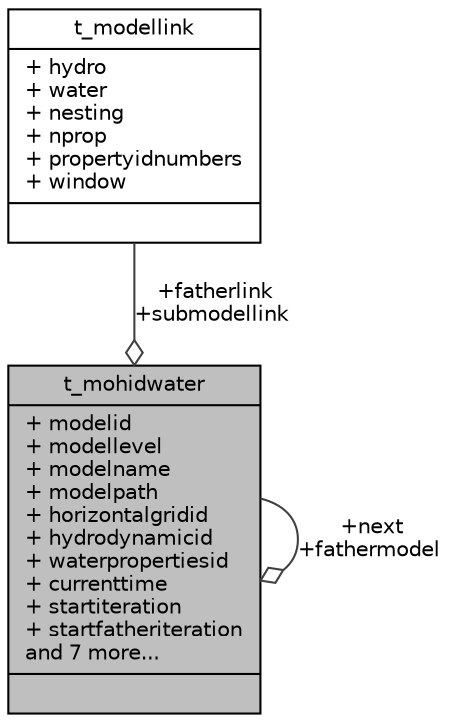 digraph "t_mohidwater"
{
 // LATEX_PDF_SIZE
  edge [fontname="Helvetica",fontsize="10",labelfontname="Helvetica",labelfontsize="10"];
  node [fontname="Helvetica",fontsize="10",shape=record];
  Node1 [label="{t_mohidwater\n|+ modelid\l+ modellevel\l+ modelname\l+ modelpath\l+ horizontalgridid\l+ hydrodynamicid\l+ waterpropertiesid\l+ currenttime\l+ startiteration\l+ startfatheriteration\land 7 more...\l|}",height=0.2,width=0.4,color="black", fillcolor="grey75", style="filled", fontcolor="black",tooltip=" "];
  Node1 -> Node1 [color="grey25",fontsize="10",style="solid",label=" +next\n+fathermodel" ,arrowhead="odiamond",fontname="Helvetica"];
  Node2 -> Node1 [color="grey25",fontsize="10",style="solid",label=" +fatherlink\n+submodellink" ,arrowhead="odiamond",fontname="Helvetica"];
  Node2 [label="{t_modellink\n|+ hydro\l+ water\l+ nesting\l+ nprop\l+ propertyidnumbers\l+ window\l|}",height=0.2,width=0.4,color="black", fillcolor="white", style="filled",URL="$structt__modellink.html",tooltip=" "];
}

